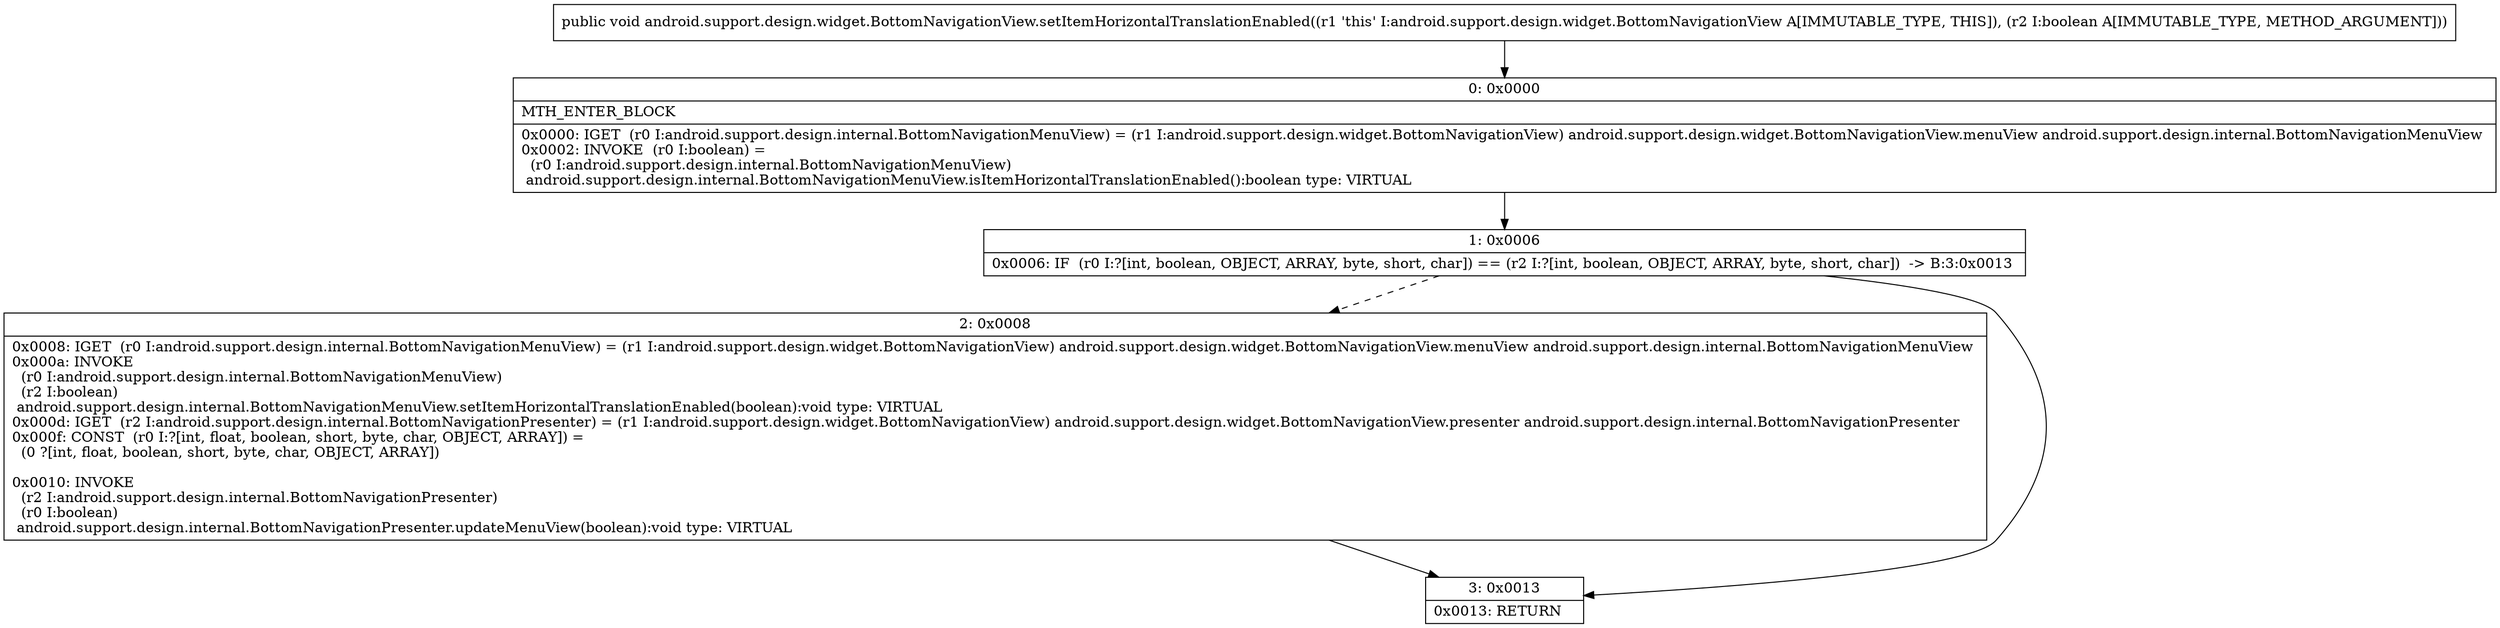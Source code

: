 digraph "CFG forandroid.support.design.widget.BottomNavigationView.setItemHorizontalTranslationEnabled(Z)V" {
Node_0 [shape=record,label="{0\:\ 0x0000|MTH_ENTER_BLOCK\l|0x0000: IGET  (r0 I:android.support.design.internal.BottomNavigationMenuView) = (r1 I:android.support.design.widget.BottomNavigationView) android.support.design.widget.BottomNavigationView.menuView android.support.design.internal.BottomNavigationMenuView \l0x0002: INVOKE  (r0 I:boolean) = \l  (r0 I:android.support.design.internal.BottomNavigationMenuView)\l android.support.design.internal.BottomNavigationMenuView.isItemHorizontalTranslationEnabled():boolean type: VIRTUAL \l}"];
Node_1 [shape=record,label="{1\:\ 0x0006|0x0006: IF  (r0 I:?[int, boolean, OBJECT, ARRAY, byte, short, char]) == (r2 I:?[int, boolean, OBJECT, ARRAY, byte, short, char])  \-\> B:3:0x0013 \l}"];
Node_2 [shape=record,label="{2\:\ 0x0008|0x0008: IGET  (r0 I:android.support.design.internal.BottomNavigationMenuView) = (r1 I:android.support.design.widget.BottomNavigationView) android.support.design.widget.BottomNavigationView.menuView android.support.design.internal.BottomNavigationMenuView \l0x000a: INVOKE  \l  (r0 I:android.support.design.internal.BottomNavigationMenuView)\l  (r2 I:boolean)\l android.support.design.internal.BottomNavigationMenuView.setItemHorizontalTranslationEnabled(boolean):void type: VIRTUAL \l0x000d: IGET  (r2 I:android.support.design.internal.BottomNavigationPresenter) = (r1 I:android.support.design.widget.BottomNavigationView) android.support.design.widget.BottomNavigationView.presenter android.support.design.internal.BottomNavigationPresenter \l0x000f: CONST  (r0 I:?[int, float, boolean, short, byte, char, OBJECT, ARRAY]) = \l  (0 ?[int, float, boolean, short, byte, char, OBJECT, ARRAY])\l \l0x0010: INVOKE  \l  (r2 I:android.support.design.internal.BottomNavigationPresenter)\l  (r0 I:boolean)\l android.support.design.internal.BottomNavigationPresenter.updateMenuView(boolean):void type: VIRTUAL \l}"];
Node_3 [shape=record,label="{3\:\ 0x0013|0x0013: RETURN   \l}"];
MethodNode[shape=record,label="{public void android.support.design.widget.BottomNavigationView.setItemHorizontalTranslationEnabled((r1 'this' I:android.support.design.widget.BottomNavigationView A[IMMUTABLE_TYPE, THIS]), (r2 I:boolean A[IMMUTABLE_TYPE, METHOD_ARGUMENT])) }"];
MethodNode -> Node_0;
Node_0 -> Node_1;
Node_1 -> Node_2[style=dashed];
Node_1 -> Node_3;
Node_2 -> Node_3;
}

